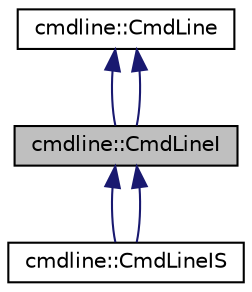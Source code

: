 digraph "cmdline::CmdLineI"
{
 // LATEX_PDF_SIZE
  edge [fontname="Helvetica",fontsize="10",labelfontname="Helvetica",labelfontsize="10"];
  node [fontname="Helvetica",fontsize="10",shape=record];
  Node1 [label="cmdline::CmdLineI",height=0.2,width=0.4,color="black", fillcolor="grey75", style="filled", fontcolor="black",tooltip=" "];
  Node2 -> Node1 [dir="back",color="midnightblue",fontsize="10",style="solid"];
  Node2 [label="cmdline::CmdLine",height=0.2,width=0.4,color="black", fillcolor="white", style="filled",URL="$dd/d07/classcmdline_1_1_cmd_line.html",tooltip=" "];
  Node2 -> Node1 [dir="back",color="midnightblue",fontsize="10",style="solid"];
  Node1 -> Node3 [dir="back",color="midnightblue",fontsize="10",style="solid"];
  Node3 [label="cmdline::CmdLineIS",height=0.2,width=0.4,color="black", fillcolor="white", style="filled",URL="$d9/d36/classcmdline_1_1_cmd_line_i_s.html",tooltip=" "];
  Node1 -> Node3 [dir="back",color="midnightblue",fontsize="10",style="solid"];
}
